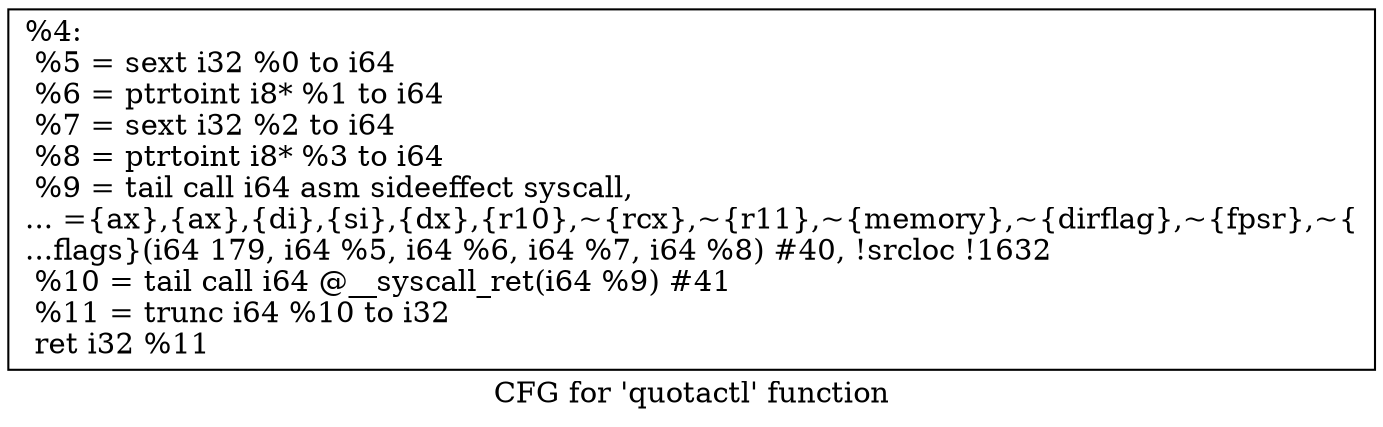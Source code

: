 digraph "CFG for 'quotactl' function" {
	label="CFG for 'quotactl' function";

	Node0x1d810a0 [shape=record,label="{%4:\l  %5 = sext i32 %0 to i64\l  %6 = ptrtoint i8* %1 to i64\l  %7 = sext i32 %2 to i64\l  %8 = ptrtoint i8* %3 to i64\l  %9 = tail call i64 asm sideeffect syscall,\l... =\{ax\},\{ax\},\{di\},\{si\},\{dx\},\{r10\},~\{rcx\},~\{r11\},~\{memory\},~\{dirflag\},~\{fpsr\},~\{\l...flags\}(i64 179, i64 %5, i64 %6, i64 %7, i64 %8) #40, !srcloc !1632\l  %10 = tail call i64 @__syscall_ret(i64 %9) #41\l  %11 = trunc i64 %10 to i32\l  ret i32 %11\l}"];
}
